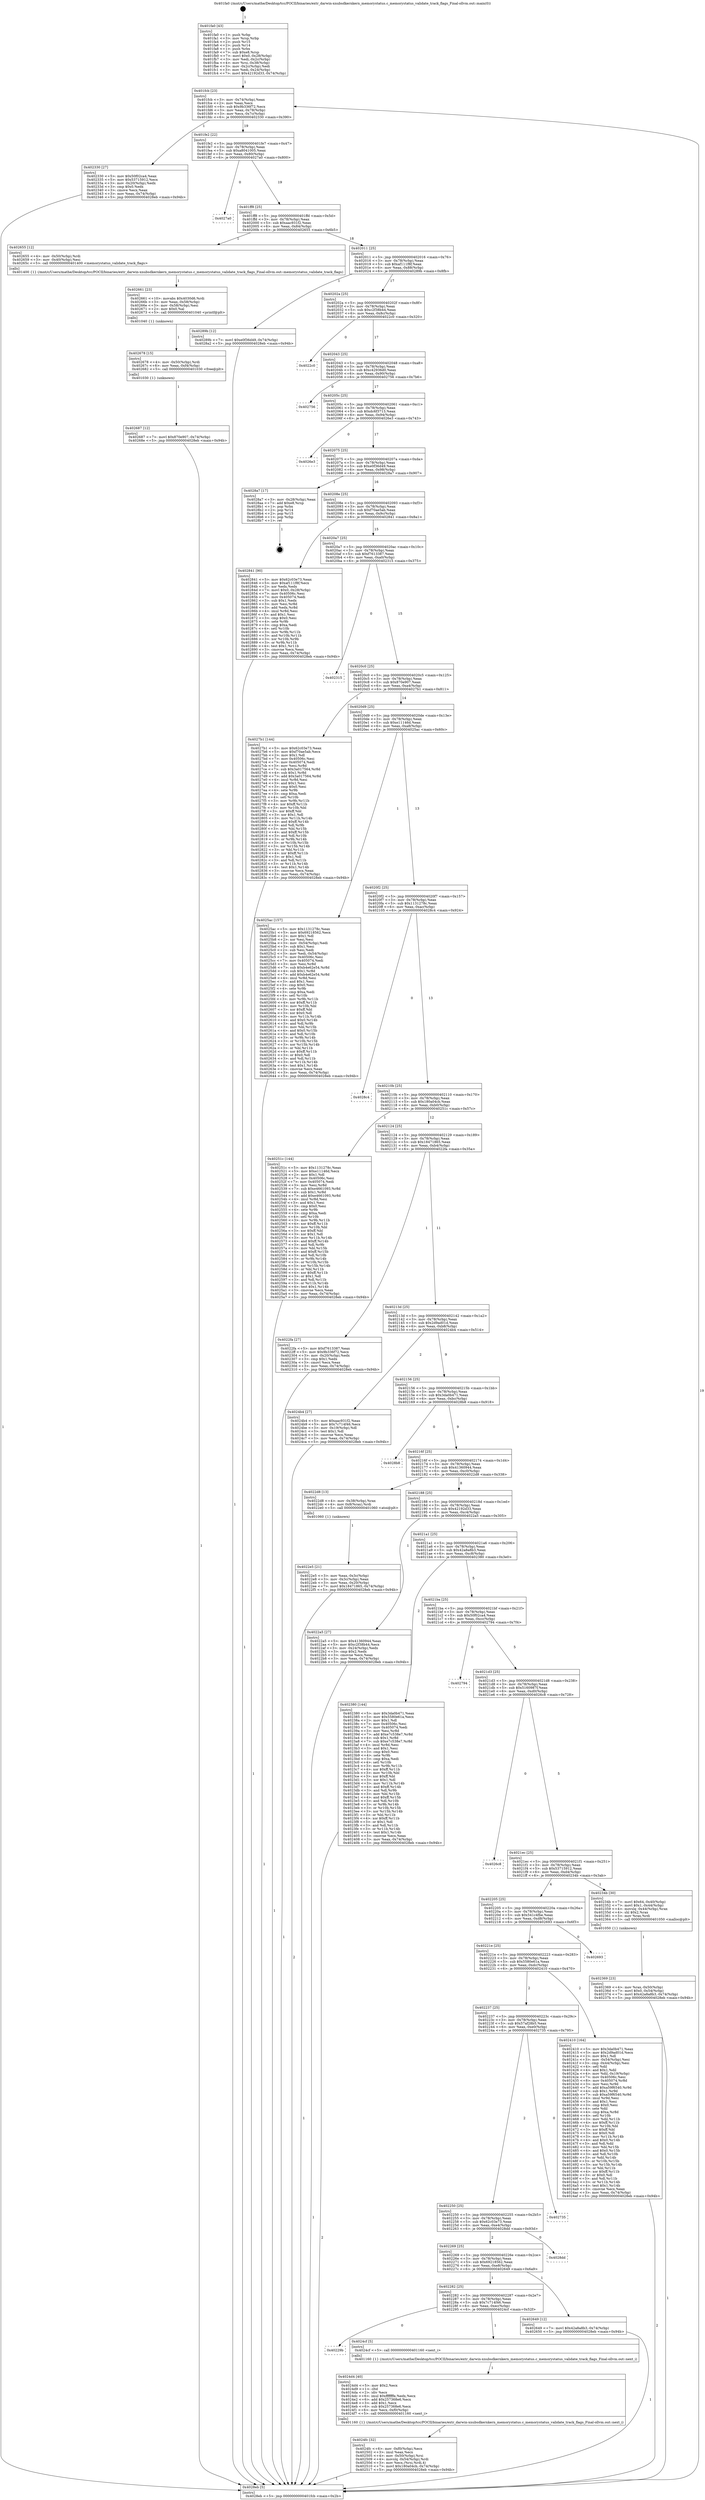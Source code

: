 digraph "0x401fa0" {
  label = "0x401fa0 (/mnt/c/Users/mathe/Desktop/tcc/POCII/binaries/extr_darwin-xnubsdkernkern_memorystatus.c_memorystatus_validate_track_flags_Final-ollvm.out::main(0))"
  labelloc = "t"
  node[shape=record]

  Entry [label="",width=0.3,height=0.3,shape=circle,fillcolor=black,style=filled]
  "0x401fcb" [label="{
     0x401fcb [23]\l
     | [instrs]\l
     &nbsp;&nbsp;0x401fcb \<+3\>: mov -0x74(%rbp),%eax\l
     &nbsp;&nbsp;0x401fce \<+2\>: mov %eax,%ecx\l
     &nbsp;&nbsp;0x401fd0 \<+6\>: sub $0x9b336f72,%ecx\l
     &nbsp;&nbsp;0x401fd6 \<+3\>: mov %eax,-0x78(%rbp)\l
     &nbsp;&nbsp;0x401fd9 \<+3\>: mov %ecx,-0x7c(%rbp)\l
     &nbsp;&nbsp;0x401fdc \<+6\>: je 0000000000402330 \<main+0x390\>\l
  }"]
  "0x402330" [label="{
     0x402330 [27]\l
     | [instrs]\l
     &nbsp;&nbsp;0x402330 \<+5\>: mov $0x50f02ca4,%eax\l
     &nbsp;&nbsp;0x402335 \<+5\>: mov $0x53715912,%ecx\l
     &nbsp;&nbsp;0x40233a \<+3\>: mov -0x20(%rbp),%edx\l
     &nbsp;&nbsp;0x40233d \<+3\>: cmp $0x0,%edx\l
     &nbsp;&nbsp;0x402340 \<+3\>: cmove %ecx,%eax\l
     &nbsp;&nbsp;0x402343 \<+3\>: mov %eax,-0x74(%rbp)\l
     &nbsp;&nbsp;0x402346 \<+5\>: jmp 00000000004028eb \<main+0x94b\>\l
  }"]
  "0x401fe2" [label="{
     0x401fe2 [22]\l
     | [instrs]\l
     &nbsp;&nbsp;0x401fe2 \<+5\>: jmp 0000000000401fe7 \<main+0x47\>\l
     &nbsp;&nbsp;0x401fe7 \<+3\>: mov -0x78(%rbp),%eax\l
     &nbsp;&nbsp;0x401fea \<+5\>: sub $0xa8041005,%eax\l
     &nbsp;&nbsp;0x401fef \<+3\>: mov %eax,-0x80(%rbp)\l
     &nbsp;&nbsp;0x401ff2 \<+6\>: je 00000000004027a0 \<main+0x800\>\l
  }"]
  Exit [label="",width=0.3,height=0.3,shape=circle,fillcolor=black,style=filled,peripheries=2]
  "0x4027a0" [label="{
     0x4027a0\l
  }", style=dashed]
  "0x401ff8" [label="{
     0x401ff8 [25]\l
     | [instrs]\l
     &nbsp;&nbsp;0x401ff8 \<+5\>: jmp 0000000000401ffd \<main+0x5d\>\l
     &nbsp;&nbsp;0x401ffd \<+3\>: mov -0x78(%rbp),%eax\l
     &nbsp;&nbsp;0x402000 \<+5\>: sub $0xaac931f2,%eax\l
     &nbsp;&nbsp;0x402005 \<+6\>: mov %eax,-0x84(%rbp)\l
     &nbsp;&nbsp;0x40200b \<+6\>: je 0000000000402655 \<main+0x6b5\>\l
  }"]
  "0x402687" [label="{
     0x402687 [12]\l
     | [instrs]\l
     &nbsp;&nbsp;0x402687 \<+7\>: movl $0x870e907,-0x74(%rbp)\l
     &nbsp;&nbsp;0x40268e \<+5\>: jmp 00000000004028eb \<main+0x94b\>\l
  }"]
  "0x402655" [label="{
     0x402655 [12]\l
     | [instrs]\l
     &nbsp;&nbsp;0x402655 \<+4\>: mov -0x50(%rbp),%rdi\l
     &nbsp;&nbsp;0x402659 \<+3\>: mov -0x40(%rbp),%esi\l
     &nbsp;&nbsp;0x40265c \<+5\>: call 0000000000401400 \<memorystatus_validate_track_flags\>\l
     | [calls]\l
     &nbsp;&nbsp;0x401400 \{1\} (/mnt/c/Users/mathe/Desktop/tcc/POCII/binaries/extr_darwin-xnubsdkernkern_memorystatus.c_memorystatus_validate_track_flags_Final-ollvm.out::memorystatus_validate_track_flags)\l
  }"]
  "0x402011" [label="{
     0x402011 [25]\l
     | [instrs]\l
     &nbsp;&nbsp;0x402011 \<+5\>: jmp 0000000000402016 \<main+0x76\>\l
     &nbsp;&nbsp;0x402016 \<+3\>: mov -0x78(%rbp),%eax\l
     &nbsp;&nbsp;0x402019 \<+5\>: sub $0xaf111f8f,%eax\l
     &nbsp;&nbsp;0x40201e \<+6\>: mov %eax,-0x88(%rbp)\l
     &nbsp;&nbsp;0x402024 \<+6\>: je 000000000040289b \<main+0x8fb\>\l
  }"]
  "0x402678" [label="{
     0x402678 [15]\l
     | [instrs]\l
     &nbsp;&nbsp;0x402678 \<+4\>: mov -0x50(%rbp),%rdi\l
     &nbsp;&nbsp;0x40267c \<+6\>: mov %eax,-0xf4(%rbp)\l
     &nbsp;&nbsp;0x402682 \<+5\>: call 0000000000401030 \<free@plt\>\l
     | [calls]\l
     &nbsp;&nbsp;0x401030 \{1\} (unknown)\l
  }"]
  "0x40289b" [label="{
     0x40289b [12]\l
     | [instrs]\l
     &nbsp;&nbsp;0x40289b \<+7\>: movl $0xe0f36d49,-0x74(%rbp)\l
     &nbsp;&nbsp;0x4028a2 \<+5\>: jmp 00000000004028eb \<main+0x94b\>\l
  }"]
  "0x40202a" [label="{
     0x40202a [25]\l
     | [instrs]\l
     &nbsp;&nbsp;0x40202a \<+5\>: jmp 000000000040202f \<main+0x8f\>\l
     &nbsp;&nbsp;0x40202f \<+3\>: mov -0x78(%rbp),%eax\l
     &nbsp;&nbsp;0x402032 \<+5\>: sub $0xc2f38b44,%eax\l
     &nbsp;&nbsp;0x402037 \<+6\>: mov %eax,-0x8c(%rbp)\l
     &nbsp;&nbsp;0x40203d \<+6\>: je 00000000004022c0 \<main+0x320\>\l
  }"]
  "0x402661" [label="{
     0x402661 [23]\l
     | [instrs]\l
     &nbsp;&nbsp;0x402661 \<+10\>: movabs $0x4030d6,%rdi\l
     &nbsp;&nbsp;0x40266b \<+3\>: mov %eax,-0x58(%rbp)\l
     &nbsp;&nbsp;0x40266e \<+3\>: mov -0x58(%rbp),%esi\l
     &nbsp;&nbsp;0x402671 \<+2\>: mov $0x0,%al\l
     &nbsp;&nbsp;0x402673 \<+5\>: call 0000000000401040 \<printf@plt\>\l
     | [calls]\l
     &nbsp;&nbsp;0x401040 \{1\} (unknown)\l
  }"]
  "0x4022c0" [label="{
     0x4022c0\l
  }", style=dashed]
  "0x402043" [label="{
     0x402043 [25]\l
     | [instrs]\l
     &nbsp;&nbsp;0x402043 \<+5\>: jmp 0000000000402048 \<main+0xa8\>\l
     &nbsp;&nbsp;0x402048 \<+3\>: mov -0x78(%rbp),%eax\l
     &nbsp;&nbsp;0x40204b \<+5\>: sub $0xc42936d0,%eax\l
     &nbsp;&nbsp;0x402050 \<+6\>: mov %eax,-0x90(%rbp)\l
     &nbsp;&nbsp;0x402056 \<+6\>: je 0000000000402756 \<main+0x7b6\>\l
  }"]
  "0x4024fc" [label="{
     0x4024fc [32]\l
     | [instrs]\l
     &nbsp;&nbsp;0x4024fc \<+6\>: mov -0xf0(%rbp),%ecx\l
     &nbsp;&nbsp;0x402502 \<+3\>: imul %eax,%ecx\l
     &nbsp;&nbsp;0x402505 \<+4\>: mov -0x50(%rbp),%rsi\l
     &nbsp;&nbsp;0x402509 \<+4\>: movslq -0x54(%rbp),%rdi\l
     &nbsp;&nbsp;0x40250d \<+3\>: mov %ecx,(%rsi,%rdi,4)\l
     &nbsp;&nbsp;0x402510 \<+7\>: movl $0x180a04cb,-0x74(%rbp)\l
     &nbsp;&nbsp;0x402517 \<+5\>: jmp 00000000004028eb \<main+0x94b\>\l
  }"]
  "0x402756" [label="{
     0x402756\l
  }", style=dashed]
  "0x40205c" [label="{
     0x40205c [25]\l
     | [instrs]\l
     &nbsp;&nbsp;0x40205c \<+5\>: jmp 0000000000402061 \<main+0xc1\>\l
     &nbsp;&nbsp;0x402061 \<+3\>: mov -0x78(%rbp),%eax\l
     &nbsp;&nbsp;0x402064 \<+5\>: sub $0xdc6f3713,%eax\l
     &nbsp;&nbsp;0x402069 \<+6\>: mov %eax,-0x94(%rbp)\l
     &nbsp;&nbsp;0x40206f \<+6\>: je 00000000004026e3 \<main+0x743\>\l
  }"]
  "0x4024d4" [label="{
     0x4024d4 [40]\l
     | [instrs]\l
     &nbsp;&nbsp;0x4024d4 \<+5\>: mov $0x2,%ecx\l
     &nbsp;&nbsp;0x4024d9 \<+1\>: cltd\l
     &nbsp;&nbsp;0x4024da \<+2\>: idiv %ecx\l
     &nbsp;&nbsp;0x4024dc \<+6\>: imul $0xfffffffe,%edx,%ecx\l
     &nbsp;&nbsp;0x4024e2 \<+6\>: add $0x257368e6,%ecx\l
     &nbsp;&nbsp;0x4024e8 \<+3\>: add $0x1,%ecx\l
     &nbsp;&nbsp;0x4024eb \<+6\>: sub $0x257368e6,%ecx\l
     &nbsp;&nbsp;0x4024f1 \<+6\>: mov %ecx,-0xf0(%rbp)\l
     &nbsp;&nbsp;0x4024f7 \<+5\>: call 0000000000401160 \<next_i\>\l
     | [calls]\l
     &nbsp;&nbsp;0x401160 \{1\} (/mnt/c/Users/mathe/Desktop/tcc/POCII/binaries/extr_darwin-xnubsdkernkern_memorystatus.c_memorystatus_validate_track_flags_Final-ollvm.out::next_i)\l
  }"]
  "0x4026e3" [label="{
     0x4026e3\l
  }", style=dashed]
  "0x402075" [label="{
     0x402075 [25]\l
     | [instrs]\l
     &nbsp;&nbsp;0x402075 \<+5\>: jmp 000000000040207a \<main+0xda\>\l
     &nbsp;&nbsp;0x40207a \<+3\>: mov -0x78(%rbp),%eax\l
     &nbsp;&nbsp;0x40207d \<+5\>: sub $0xe0f36d49,%eax\l
     &nbsp;&nbsp;0x402082 \<+6\>: mov %eax,-0x98(%rbp)\l
     &nbsp;&nbsp;0x402088 \<+6\>: je 00000000004028a7 \<main+0x907\>\l
  }"]
  "0x40229b" [label="{
     0x40229b\l
  }", style=dashed]
  "0x4028a7" [label="{
     0x4028a7 [17]\l
     | [instrs]\l
     &nbsp;&nbsp;0x4028a7 \<+3\>: mov -0x28(%rbp),%eax\l
     &nbsp;&nbsp;0x4028aa \<+7\>: add $0xe8,%rsp\l
     &nbsp;&nbsp;0x4028b1 \<+1\>: pop %rbx\l
     &nbsp;&nbsp;0x4028b2 \<+2\>: pop %r14\l
     &nbsp;&nbsp;0x4028b4 \<+2\>: pop %r15\l
     &nbsp;&nbsp;0x4028b6 \<+1\>: pop %rbp\l
     &nbsp;&nbsp;0x4028b7 \<+1\>: ret\l
  }"]
  "0x40208e" [label="{
     0x40208e [25]\l
     | [instrs]\l
     &nbsp;&nbsp;0x40208e \<+5\>: jmp 0000000000402093 \<main+0xf3\>\l
     &nbsp;&nbsp;0x402093 \<+3\>: mov -0x78(%rbp),%eax\l
     &nbsp;&nbsp;0x402096 \<+5\>: sub $0xf70ae5ab,%eax\l
     &nbsp;&nbsp;0x40209b \<+6\>: mov %eax,-0x9c(%rbp)\l
     &nbsp;&nbsp;0x4020a1 \<+6\>: je 0000000000402841 \<main+0x8a1\>\l
  }"]
  "0x4024cf" [label="{
     0x4024cf [5]\l
     | [instrs]\l
     &nbsp;&nbsp;0x4024cf \<+5\>: call 0000000000401160 \<next_i\>\l
     | [calls]\l
     &nbsp;&nbsp;0x401160 \{1\} (/mnt/c/Users/mathe/Desktop/tcc/POCII/binaries/extr_darwin-xnubsdkernkern_memorystatus.c_memorystatus_validate_track_flags_Final-ollvm.out::next_i)\l
  }"]
  "0x402841" [label="{
     0x402841 [90]\l
     | [instrs]\l
     &nbsp;&nbsp;0x402841 \<+5\>: mov $0x62c03e73,%eax\l
     &nbsp;&nbsp;0x402846 \<+5\>: mov $0xaf111f8f,%ecx\l
     &nbsp;&nbsp;0x40284b \<+2\>: xor %edx,%edx\l
     &nbsp;&nbsp;0x40284d \<+7\>: movl $0x0,-0x28(%rbp)\l
     &nbsp;&nbsp;0x402854 \<+7\>: mov 0x40506c,%esi\l
     &nbsp;&nbsp;0x40285b \<+7\>: mov 0x405074,%edi\l
     &nbsp;&nbsp;0x402862 \<+3\>: sub $0x1,%edx\l
     &nbsp;&nbsp;0x402865 \<+3\>: mov %esi,%r8d\l
     &nbsp;&nbsp;0x402868 \<+3\>: add %edx,%r8d\l
     &nbsp;&nbsp;0x40286b \<+4\>: imul %r8d,%esi\l
     &nbsp;&nbsp;0x40286f \<+3\>: and $0x1,%esi\l
     &nbsp;&nbsp;0x402872 \<+3\>: cmp $0x0,%esi\l
     &nbsp;&nbsp;0x402875 \<+4\>: sete %r9b\l
     &nbsp;&nbsp;0x402879 \<+3\>: cmp $0xa,%edi\l
     &nbsp;&nbsp;0x40287c \<+4\>: setl %r10b\l
     &nbsp;&nbsp;0x402880 \<+3\>: mov %r9b,%r11b\l
     &nbsp;&nbsp;0x402883 \<+3\>: and %r10b,%r11b\l
     &nbsp;&nbsp;0x402886 \<+3\>: xor %r10b,%r9b\l
     &nbsp;&nbsp;0x402889 \<+3\>: or %r9b,%r11b\l
     &nbsp;&nbsp;0x40288c \<+4\>: test $0x1,%r11b\l
     &nbsp;&nbsp;0x402890 \<+3\>: cmovne %ecx,%eax\l
     &nbsp;&nbsp;0x402893 \<+3\>: mov %eax,-0x74(%rbp)\l
     &nbsp;&nbsp;0x402896 \<+5\>: jmp 00000000004028eb \<main+0x94b\>\l
  }"]
  "0x4020a7" [label="{
     0x4020a7 [25]\l
     | [instrs]\l
     &nbsp;&nbsp;0x4020a7 \<+5\>: jmp 00000000004020ac \<main+0x10c\>\l
     &nbsp;&nbsp;0x4020ac \<+3\>: mov -0x78(%rbp),%eax\l
     &nbsp;&nbsp;0x4020af \<+5\>: sub $0xf7613387,%eax\l
     &nbsp;&nbsp;0x4020b4 \<+6\>: mov %eax,-0xa0(%rbp)\l
     &nbsp;&nbsp;0x4020ba \<+6\>: je 0000000000402315 \<main+0x375\>\l
  }"]
  "0x402282" [label="{
     0x402282 [25]\l
     | [instrs]\l
     &nbsp;&nbsp;0x402282 \<+5\>: jmp 0000000000402287 \<main+0x2e7\>\l
     &nbsp;&nbsp;0x402287 \<+3\>: mov -0x78(%rbp),%eax\l
     &nbsp;&nbsp;0x40228a \<+5\>: sub $0x7c714f46,%eax\l
     &nbsp;&nbsp;0x40228f \<+6\>: mov %eax,-0xec(%rbp)\l
     &nbsp;&nbsp;0x402295 \<+6\>: je 00000000004024cf \<main+0x52f\>\l
  }"]
  "0x402315" [label="{
     0x402315\l
  }", style=dashed]
  "0x4020c0" [label="{
     0x4020c0 [25]\l
     | [instrs]\l
     &nbsp;&nbsp;0x4020c0 \<+5\>: jmp 00000000004020c5 \<main+0x125\>\l
     &nbsp;&nbsp;0x4020c5 \<+3\>: mov -0x78(%rbp),%eax\l
     &nbsp;&nbsp;0x4020c8 \<+5\>: sub $0x870e907,%eax\l
     &nbsp;&nbsp;0x4020cd \<+6\>: mov %eax,-0xa4(%rbp)\l
     &nbsp;&nbsp;0x4020d3 \<+6\>: je 00000000004027b1 \<main+0x811\>\l
  }"]
  "0x402649" [label="{
     0x402649 [12]\l
     | [instrs]\l
     &nbsp;&nbsp;0x402649 \<+7\>: movl $0x42a8a8b3,-0x74(%rbp)\l
     &nbsp;&nbsp;0x402650 \<+5\>: jmp 00000000004028eb \<main+0x94b\>\l
  }"]
  "0x4027b1" [label="{
     0x4027b1 [144]\l
     | [instrs]\l
     &nbsp;&nbsp;0x4027b1 \<+5\>: mov $0x62c03e73,%eax\l
     &nbsp;&nbsp;0x4027b6 \<+5\>: mov $0xf70ae5ab,%ecx\l
     &nbsp;&nbsp;0x4027bb \<+2\>: mov $0x1,%dl\l
     &nbsp;&nbsp;0x4027bd \<+7\>: mov 0x40506c,%esi\l
     &nbsp;&nbsp;0x4027c4 \<+7\>: mov 0x405074,%edi\l
     &nbsp;&nbsp;0x4027cb \<+3\>: mov %esi,%r8d\l
     &nbsp;&nbsp;0x4027ce \<+7\>: sub $0x3a017564,%r8d\l
     &nbsp;&nbsp;0x4027d5 \<+4\>: sub $0x1,%r8d\l
     &nbsp;&nbsp;0x4027d9 \<+7\>: add $0x3a017564,%r8d\l
     &nbsp;&nbsp;0x4027e0 \<+4\>: imul %r8d,%esi\l
     &nbsp;&nbsp;0x4027e4 \<+3\>: and $0x1,%esi\l
     &nbsp;&nbsp;0x4027e7 \<+3\>: cmp $0x0,%esi\l
     &nbsp;&nbsp;0x4027ea \<+4\>: sete %r9b\l
     &nbsp;&nbsp;0x4027ee \<+3\>: cmp $0xa,%edi\l
     &nbsp;&nbsp;0x4027f1 \<+4\>: setl %r10b\l
     &nbsp;&nbsp;0x4027f5 \<+3\>: mov %r9b,%r11b\l
     &nbsp;&nbsp;0x4027f8 \<+4\>: xor $0xff,%r11b\l
     &nbsp;&nbsp;0x4027fc \<+3\>: mov %r10b,%bl\l
     &nbsp;&nbsp;0x4027ff \<+3\>: xor $0xff,%bl\l
     &nbsp;&nbsp;0x402802 \<+3\>: xor $0x1,%dl\l
     &nbsp;&nbsp;0x402805 \<+3\>: mov %r11b,%r14b\l
     &nbsp;&nbsp;0x402808 \<+4\>: and $0xff,%r14b\l
     &nbsp;&nbsp;0x40280c \<+3\>: and %dl,%r9b\l
     &nbsp;&nbsp;0x40280f \<+3\>: mov %bl,%r15b\l
     &nbsp;&nbsp;0x402812 \<+4\>: and $0xff,%r15b\l
     &nbsp;&nbsp;0x402816 \<+3\>: and %dl,%r10b\l
     &nbsp;&nbsp;0x402819 \<+3\>: or %r9b,%r14b\l
     &nbsp;&nbsp;0x40281c \<+3\>: or %r10b,%r15b\l
     &nbsp;&nbsp;0x40281f \<+3\>: xor %r15b,%r14b\l
     &nbsp;&nbsp;0x402822 \<+3\>: or %bl,%r11b\l
     &nbsp;&nbsp;0x402825 \<+4\>: xor $0xff,%r11b\l
     &nbsp;&nbsp;0x402829 \<+3\>: or $0x1,%dl\l
     &nbsp;&nbsp;0x40282c \<+3\>: and %dl,%r11b\l
     &nbsp;&nbsp;0x40282f \<+3\>: or %r11b,%r14b\l
     &nbsp;&nbsp;0x402832 \<+4\>: test $0x1,%r14b\l
     &nbsp;&nbsp;0x402836 \<+3\>: cmovne %ecx,%eax\l
     &nbsp;&nbsp;0x402839 \<+3\>: mov %eax,-0x74(%rbp)\l
     &nbsp;&nbsp;0x40283c \<+5\>: jmp 00000000004028eb \<main+0x94b\>\l
  }"]
  "0x4020d9" [label="{
     0x4020d9 [25]\l
     | [instrs]\l
     &nbsp;&nbsp;0x4020d9 \<+5\>: jmp 00000000004020de \<main+0x13e\>\l
     &nbsp;&nbsp;0x4020de \<+3\>: mov -0x78(%rbp),%eax\l
     &nbsp;&nbsp;0x4020e1 \<+5\>: sub $0xe11146d,%eax\l
     &nbsp;&nbsp;0x4020e6 \<+6\>: mov %eax,-0xa8(%rbp)\l
     &nbsp;&nbsp;0x4020ec \<+6\>: je 00000000004025ac \<main+0x60c\>\l
  }"]
  "0x402269" [label="{
     0x402269 [25]\l
     | [instrs]\l
     &nbsp;&nbsp;0x402269 \<+5\>: jmp 000000000040226e \<main+0x2ce\>\l
     &nbsp;&nbsp;0x40226e \<+3\>: mov -0x78(%rbp),%eax\l
     &nbsp;&nbsp;0x402271 \<+5\>: sub $0x69218562,%eax\l
     &nbsp;&nbsp;0x402276 \<+6\>: mov %eax,-0xe8(%rbp)\l
     &nbsp;&nbsp;0x40227c \<+6\>: je 0000000000402649 \<main+0x6a9\>\l
  }"]
  "0x4025ac" [label="{
     0x4025ac [157]\l
     | [instrs]\l
     &nbsp;&nbsp;0x4025ac \<+5\>: mov $0x1131278c,%eax\l
     &nbsp;&nbsp;0x4025b1 \<+5\>: mov $0x69218562,%ecx\l
     &nbsp;&nbsp;0x4025b6 \<+2\>: mov $0x1,%dl\l
     &nbsp;&nbsp;0x4025b8 \<+2\>: xor %esi,%esi\l
     &nbsp;&nbsp;0x4025ba \<+3\>: mov -0x54(%rbp),%edi\l
     &nbsp;&nbsp;0x4025bd \<+3\>: sub $0x1,%esi\l
     &nbsp;&nbsp;0x4025c0 \<+2\>: sub %esi,%edi\l
     &nbsp;&nbsp;0x4025c2 \<+3\>: mov %edi,-0x54(%rbp)\l
     &nbsp;&nbsp;0x4025c5 \<+7\>: mov 0x40506c,%esi\l
     &nbsp;&nbsp;0x4025cc \<+7\>: mov 0x405074,%edi\l
     &nbsp;&nbsp;0x4025d3 \<+3\>: mov %esi,%r8d\l
     &nbsp;&nbsp;0x4025d6 \<+7\>: sub $0xb4e62e54,%r8d\l
     &nbsp;&nbsp;0x4025dd \<+4\>: sub $0x1,%r8d\l
     &nbsp;&nbsp;0x4025e1 \<+7\>: add $0xb4e62e54,%r8d\l
     &nbsp;&nbsp;0x4025e8 \<+4\>: imul %r8d,%esi\l
     &nbsp;&nbsp;0x4025ec \<+3\>: and $0x1,%esi\l
     &nbsp;&nbsp;0x4025ef \<+3\>: cmp $0x0,%esi\l
     &nbsp;&nbsp;0x4025f2 \<+4\>: sete %r9b\l
     &nbsp;&nbsp;0x4025f6 \<+3\>: cmp $0xa,%edi\l
     &nbsp;&nbsp;0x4025f9 \<+4\>: setl %r10b\l
     &nbsp;&nbsp;0x4025fd \<+3\>: mov %r9b,%r11b\l
     &nbsp;&nbsp;0x402600 \<+4\>: xor $0xff,%r11b\l
     &nbsp;&nbsp;0x402604 \<+3\>: mov %r10b,%bl\l
     &nbsp;&nbsp;0x402607 \<+3\>: xor $0xff,%bl\l
     &nbsp;&nbsp;0x40260a \<+3\>: xor $0x0,%dl\l
     &nbsp;&nbsp;0x40260d \<+3\>: mov %r11b,%r14b\l
     &nbsp;&nbsp;0x402610 \<+4\>: and $0x0,%r14b\l
     &nbsp;&nbsp;0x402614 \<+3\>: and %dl,%r9b\l
     &nbsp;&nbsp;0x402617 \<+3\>: mov %bl,%r15b\l
     &nbsp;&nbsp;0x40261a \<+4\>: and $0x0,%r15b\l
     &nbsp;&nbsp;0x40261e \<+3\>: and %dl,%r10b\l
     &nbsp;&nbsp;0x402621 \<+3\>: or %r9b,%r14b\l
     &nbsp;&nbsp;0x402624 \<+3\>: or %r10b,%r15b\l
     &nbsp;&nbsp;0x402627 \<+3\>: xor %r15b,%r14b\l
     &nbsp;&nbsp;0x40262a \<+3\>: or %bl,%r11b\l
     &nbsp;&nbsp;0x40262d \<+4\>: xor $0xff,%r11b\l
     &nbsp;&nbsp;0x402631 \<+3\>: or $0x0,%dl\l
     &nbsp;&nbsp;0x402634 \<+3\>: and %dl,%r11b\l
     &nbsp;&nbsp;0x402637 \<+3\>: or %r11b,%r14b\l
     &nbsp;&nbsp;0x40263a \<+4\>: test $0x1,%r14b\l
     &nbsp;&nbsp;0x40263e \<+3\>: cmovne %ecx,%eax\l
     &nbsp;&nbsp;0x402641 \<+3\>: mov %eax,-0x74(%rbp)\l
     &nbsp;&nbsp;0x402644 \<+5\>: jmp 00000000004028eb \<main+0x94b\>\l
  }"]
  "0x4020f2" [label="{
     0x4020f2 [25]\l
     | [instrs]\l
     &nbsp;&nbsp;0x4020f2 \<+5\>: jmp 00000000004020f7 \<main+0x157\>\l
     &nbsp;&nbsp;0x4020f7 \<+3\>: mov -0x78(%rbp),%eax\l
     &nbsp;&nbsp;0x4020fa \<+5\>: sub $0x1131278c,%eax\l
     &nbsp;&nbsp;0x4020ff \<+6\>: mov %eax,-0xac(%rbp)\l
     &nbsp;&nbsp;0x402105 \<+6\>: je 00000000004028c4 \<main+0x924\>\l
  }"]
  "0x4028dd" [label="{
     0x4028dd\l
  }", style=dashed]
  "0x4028c4" [label="{
     0x4028c4\l
  }", style=dashed]
  "0x40210b" [label="{
     0x40210b [25]\l
     | [instrs]\l
     &nbsp;&nbsp;0x40210b \<+5\>: jmp 0000000000402110 \<main+0x170\>\l
     &nbsp;&nbsp;0x402110 \<+3\>: mov -0x78(%rbp),%eax\l
     &nbsp;&nbsp;0x402113 \<+5\>: sub $0x180a04cb,%eax\l
     &nbsp;&nbsp;0x402118 \<+6\>: mov %eax,-0xb0(%rbp)\l
     &nbsp;&nbsp;0x40211e \<+6\>: je 000000000040251c \<main+0x57c\>\l
  }"]
  "0x402250" [label="{
     0x402250 [25]\l
     | [instrs]\l
     &nbsp;&nbsp;0x402250 \<+5\>: jmp 0000000000402255 \<main+0x2b5\>\l
     &nbsp;&nbsp;0x402255 \<+3\>: mov -0x78(%rbp),%eax\l
     &nbsp;&nbsp;0x402258 \<+5\>: sub $0x62c03e73,%eax\l
     &nbsp;&nbsp;0x40225d \<+6\>: mov %eax,-0xe4(%rbp)\l
     &nbsp;&nbsp;0x402263 \<+6\>: je 00000000004028dd \<main+0x93d\>\l
  }"]
  "0x40251c" [label="{
     0x40251c [144]\l
     | [instrs]\l
     &nbsp;&nbsp;0x40251c \<+5\>: mov $0x1131278c,%eax\l
     &nbsp;&nbsp;0x402521 \<+5\>: mov $0xe11146d,%ecx\l
     &nbsp;&nbsp;0x402526 \<+2\>: mov $0x1,%dl\l
     &nbsp;&nbsp;0x402528 \<+7\>: mov 0x40506c,%esi\l
     &nbsp;&nbsp;0x40252f \<+7\>: mov 0x405074,%edi\l
     &nbsp;&nbsp;0x402536 \<+3\>: mov %esi,%r8d\l
     &nbsp;&nbsp;0x402539 \<+7\>: sub $0xe4661093,%r8d\l
     &nbsp;&nbsp;0x402540 \<+4\>: sub $0x1,%r8d\l
     &nbsp;&nbsp;0x402544 \<+7\>: add $0xe4661093,%r8d\l
     &nbsp;&nbsp;0x40254b \<+4\>: imul %r8d,%esi\l
     &nbsp;&nbsp;0x40254f \<+3\>: and $0x1,%esi\l
     &nbsp;&nbsp;0x402552 \<+3\>: cmp $0x0,%esi\l
     &nbsp;&nbsp;0x402555 \<+4\>: sete %r9b\l
     &nbsp;&nbsp;0x402559 \<+3\>: cmp $0xa,%edi\l
     &nbsp;&nbsp;0x40255c \<+4\>: setl %r10b\l
     &nbsp;&nbsp;0x402560 \<+3\>: mov %r9b,%r11b\l
     &nbsp;&nbsp;0x402563 \<+4\>: xor $0xff,%r11b\l
     &nbsp;&nbsp;0x402567 \<+3\>: mov %r10b,%bl\l
     &nbsp;&nbsp;0x40256a \<+3\>: xor $0xff,%bl\l
     &nbsp;&nbsp;0x40256d \<+3\>: xor $0x1,%dl\l
     &nbsp;&nbsp;0x402570 \<+3\>: mov %r11b,%r14b\l
     &nbsp;&nbsp;0x402573 \<+4\>: and $0xff,%r14b\l
     &nbsp;&nbsp;0x402577 \<+3\>: and %dl,%r9b\l
     &nbsp;&nbsp;0x40257a \<+3\>: mov %bl,%r15b\l
     &nbsp;&nbsp;0x40257d \<+4\>: and $0xff,%r15b\l
     &nbsp;&nbsp;0x402581 \<+3\>: and %dl,%r10b\l
     &nbsp;&nbsp;0x402584 \<+3\>: or %r9b,%r14b\l
     &nbsp;&nbsp;0x402587 \<+3\>: or %r10b,%r15b\l
     &nbsp;&nbsp;0x40258a \<+3\>: xor %r15b,%r14b\l
     &nbsp;&nbsp;0x40258d \<+3\>: or %bl,%r11b\l
     &nbsp;&nbsp;0x402590 \<+4\>: xor $0xff,%r11b\l
     &nbsp;&nbsp;0x402594 \<+3\>: or $0x1,%dl\l
     &nbsp;&nbsp;0x402597 \<+3\>: and %dl,%r11b\l
     &nbsp;&nbsp;0x40259a \<+3\>: or %r11b,%r14b\l
     &nbsp;&nbsp;0x40259d \<+4\>: test $0x1,%r14b\l
     &nbsp;&nbsp;0x4025a1 \<+3\>: cmovne %ecx,%eax\l
     &nbsp;&nbsp;0x4025a4 \<+3\>: mov %eax,-0x74(%rbp)\l
     &nbsp;&nbsp;0x4025a7 \<+5\>: jmp 00000000004028eb \<main+0x94b\>\l
  }"]
  "0x402124" [label="{
     0x402124 [25]\l
     | [instrs]\l
     &nbsp;&nbsp;0x402124 \<+5\>: jmp 0000000000402129 \<main+0x189\>\l
     &nbsp;&nbsp;0x402129 \<+3\>: mov -0x78(%rbp),%eax\l
     &nbsp;&nbsp;0x40212c \<+5\>: sub $0x18471865,%eax\l
     &nbsp;&nbsp;0x402131 \<+6\>: mov %eax,-0xb4(%rbp)\l
     &nbsp;&nbsp;0x402137 \<+6\>: je 00000000004022fa \<main+0x35a\>\l
  }"]
  "0x402735" [label="{
     0x402735\l
  }", style=dashed]
  "0x4022fa" [label="{
     0x4022fa [27]\l
     | [instrs]\l
     &nbsp;&nbsp;0x4022fa \<+5\>: mov $0xf7613387,%eax\l
     &nbsp;&nbsp;0x4022ff \<+5\>: mov $0x9b336f72,%ecx\l
     &nbsp;&nbsp;0x402304 \<+3\>: mov -0x20(%rbp),%edx\l
     &nbsp;&nbsp;0x402307 \<+3\>: cmp $0x1,%edx\l
     &nbsp;&nbsp;0x40230a \<+3\>: cmovl %ecx,%eax\l
     &nbsp;&nbsp;0x40230d \<+3\>: mov %eax,-0x74(%rbp)\l
     &nbsp;&nbsp;0x402310 \<+5\>: jmp 00000000004028eb \<main+0x94b\>\l
  }"]
  "0x40213d" [label="{
     0x40213d [25]\l
     | [instrs]\l
     &nbsp;&nbsp;0x40213d \<+5\>: jmp 0000000000402142 \<main+0x1a2\>\l
     &nbsp;&nbsp;0x402142 \<+3\>: mov -0x78(%rbp),%eax\l
     &nbsp;&nbsp;0x402145 \<+5\>: sub $0x2d9ad01d,%eax\l
     &nbsp;&nbsp;0x40214a \<+6\>: mov %eax,-0xb8(%rbp)\l
     &nbsp;&nbsp;0x402150 \<+6\>: je 00000000004024b4 \<main+0x514\>\l
  }"]
  "0x402237" [label="{
     0x402237 [25]\l
     | [instrs]\l
     &nbsp;&nbsp;0x402237 \<+5\>: jmp 000000000040223c \<main+0x29c\>\l
     &nbsp;&nbsp;0x40223c \<+3\>: mov -0x78(%rbp),%eax\l
     &nbsp;&nbsp;0x40223f \<+5\>: sub $0x57af28b5,%eax\l
     &nbsp;&nbsp;0x402244 \<+6\>: mov %eax,-0xe0(%rbp)\l
     &nbsp;&nbsp;0x40224a \<+6\>: je 0000000000402735 \<main+0x795\>\l
  }"]
  "0x4024b4" [label="{
     0x4024b4 [27]\l
     | [instrs]\l
     &nbsp;&nbsp;0x4024b4 \<+5\>: mov $0xaac931f2,%eax\l
     &nbsp;&nbsp;0x4024b9 \<+5\>: mov $0x7c714f46,%ecx\l
     &nbsp;&nbsp;0x4024be \<+3\>: mov -0x19(%rbp),%dl\l
     &nbsp;&nbsp;0x4024c1 \<+3\>: test $0x1,%dl\l
     &nbsp;&nbsp;0x4024c4 \<+3\>: cmovne %ecx,%eax\l
     &nbsp;&nbsp;0x4024c7 \<+3\>: mov %eax,-0x74(%rbp)\l
     &nbsp;&nbsp;0x4024ca \<+5\>: jmp 00000000004028eb \<main+0x94b\>\l
  }"]
  "0x402156" [label="{
     0x402156 [25]\l
     | [instrs]\l
     &nbsp;&nbsp;0x402156 \<+5\>: jmp 000000000040215b \<main+0x1bb\>\l
     &nbsp;&nbsp;0x40215b \<+3\>: mov -0x78(%rbp),%eax\l
     &nbsp;&nbsp;0x40215e \<+5\>: sub $0x3da0b471,%eax\l
     &nbsp;&nbsp;0x402163 \<+6\>: mov %eax,-0xbc(%rbp)\l
     &nbsp;&nbsp;0x402169 \<+6\>: je 00000000004028b8 \<main+0x918\>\l
  }"]
  "0x402410" [label="{
     0x402410 [164]\l
     | [instrs]\l
     &nbsp;&nbsp;0x402410 \<+5\>: mov $0x3da0b471,%eax\l
     &nbsp;&nbsp;0x402415 \<+5\>: mov $0x2d9ad01d,%ecx\l
     &nbsp;&nbsp;0x40241a \<+2\>: mov $0x1,%dl\l
     &nbsp;&nbsp;0x40241c \<+3\>: mov -0x54(%rbp),%esi\l
     &nbsp;&nbsp;0x40241f \<+3\>: cmp -0x44(%rbp),%esi\l
     &nbsp;&nbsp;0x402422 \<+4\>: setl %dil\l
     &nbsp;&nbsp;0x402426 \<+4\>: and $0x1,%dil\l
     &nbsp;&nbsp;0x40242a \<+4\>: mov %dil,-0x19(%rbp)\l
     &nbsp;&nbsp;0x40242e \<+7\>: mov 0x40506c,%esi\l
     &nbsp;&nbsp;0x402435 \<+8\>: mov 0x405074,%r8d\l
     &nbsp;&nbsp;0x40243d \<+3\>: mov %esi,%r9d\l
     &nbsp;&nbsp;0x402440 \<+7\>: add $0xa59f6540,%r9d\l
     &nbsp;&nbsp;0x402447 \<+4\>: sub $0x1,%r9d\l
     &nbsp;&nbsp;0x40244b \<+7\>: sub $0xa59f6540,%r9d\l
     &nbsp;&nbsp;0x402452 \<+4\>: imul %r9d,%esi\l
     &nbsp;&nbsp;0x402456 \<+3\>: and $0x1,%esi\l
     &nbsp;&nbsp;0x402459 \<+3\>: cmp $0x0,%esi\l
     &nbsp;&nbsp;0x40245c \<+4\>: sete %dil\l
     &nbsp;&nbsp;0x402460 \<+4\>: cmp $0xa,%r8d\l
     &nbsp;&nbsp;0x402464 \<+4\>: setl %r10b\l
     &nbsp;&nbsp;0x402468 \<+3\>: mov %dil,%r11b\l
     &nbsp;&nbsp;0x40246b \<+4\>: xor $0xff,%r11b\l
     &nbsp;&nbsp;0x40246f \<+3\>: mov %r10b,%bl\l
     &nbsp;&nbsp;0x402472 \<+3\>: xor $0xff,%bl\l
     &nbsp;&nbsp;0x402475 \<+3\>: xor $0x0,%dl\l
     &nbsp;&nbsp;0x402478 \<+3\>: mov %r11b,%r14b\l
     &nbsp;&nbsp;0x40247b \<+4\>: and $0x0,%r14b\l
     &nbsp;&nbsp;0x40247f \<+3\>: and %dl,%dil\l
     &nbsp;&nbsp;0x402482 \<+3\>: mov %bl,%r15b\l
     &nbsp;&nbsp;0x402485 \<+4\>: and $0x0,%r15b\l
     &nbsp;&nbsp;0x402489 \<+3\>: and %dl,%r10b\l
     &nbsp;&nbsp;0x40248c \<+3\>: or %dil,%r14b\l
     &nbsp;&nbsp;0x40248f \<+3\>: or %r10b,%r15b\l
     &nbsp;&nbsp;0x402492 \<+3\>: xor %r15b,%r14b\l
     &nbsp;&nbsp;0x402495 \<+3\>: or %bl,%r11b\l
     &nbsp;&nbsp;0x402498 \<+4\>: xor $0xff,%r11b\l
     &nbsp;&nbsp;0x40249c \<+3\>: or $0x0,%dl\l
     &nbsp;&nbsp;0x40249f \<+3\>: and %dl,%r11b\l
     &nbsp;&nbsp;0x4024a2 \<+3\>: or %r11b,%r14b\l
     &nbsp;&nbsp;0x4024a5 \<+4\>: test $0x1,%r14b\l
     &nbsp;&nbsp;0x4024a9 \<+3\>: cmovne %ecx,%eax\l
     &nbsp;&nbsp;0x4024ac \<+3\>: mov %eax,-0x74(%rbp)\l
     &nbsp;&nbsp;0x4024af \<+5\>: jmp 00000000004028eb \<main+0x94b\>\l
  }"]
  "0x4028b8" [label="{
     0x4028b8\l
  }", style=dashed]
  "0x40216f" [label="{
     0x40216f [25]\l
     | [instrs]\l
     &nbsp;&nbsp;0x40216f \<+5\>: jmp 0000000000402174 \<main+0x1d4\>\l
     &nbsp;&nbsp;0x402174 \<+3\>: mov -0x78(%rbp),%eax\l
     &nbsp;&nbsp;0x402177 \<+5\>: sub $0x41360944,%eax\l
     &nbsp;&nbsp;0x40217c \<+6\>: mov %eax,-0xc0(%rbp)\l
     &nbsp;&nbsp;0x402182 \<+6\>: je 00000000004022d8 \<main+0x338\>\l
  }"]
  "0x40221e" [label="{
     0x40221e [25]\l
     | [instrs]\l
     &nbsp;&nbsp;0x40221e \<+5\>: jmp 0000000000402223 \<main+0x283\>\l
     &nbsp;&nbsp;0x402223 \<+3\>: mov -0x78(%rbp),%eax\l
     &nbsp;&nbsp;0x402226 \<+5\>: sub $0x5580e61a,%eax\l
     &nbsp;&nbsp;0x40222b \<+6\>: mov %eax,-0xdc(%rbp)\l
     &nbsp;&nbsp;0x402231 \<+6\>: je 0000000000402410 \<main+0x470\>\l
  }"]
  "0x4022d8" [label="{
     0x4022d8 [13]\l
     | [instrs]\l
     &nbsp;&nbsp;0x4022d8 \<+4\>: mov -0x38(%rbp),%rax\l
     &nbsp;&nbsp;0x4022dc \<+4\>: mov 0x8(%rax),%rdi\l
     &nbsp;&nbsp;0x4022e0 \<+5\>: call 0000000000401060 \<atoi@plt\>\l
     | [calls]\l
     &nbsp;&nbsp;0x401060 \{1\} (unknown)\l
  }"]
  "0x402188" [label="{
     0x402188 [25]\l
     | [instrs]\l
     &nbsp;&nbsp;0x402188 \<+5\>: jmp 000000000040218d \<main+0x1ed\>\l
     &nbsp;&nbsp;0x40218d \<+3\>: mov -0x78(%rbp),%eax\l
     &nbsp;&nbsp;0x402190 \<+5\>: sub $0x42192d33,%eax\l
     &nbsp;&nbsp;0x402195 \<+6\>: mov %eax,-0xc4(%rbp)\l
     &nbsp;&nbsp;0x40219b \<+6\>: je 00000000004022a5 \<main+0x305\>\l
  }"]
  "0x402693" [label="{
     0x402693\l
  }", style=dashed]
  "0x4022a5" [label="{
     0x4022a5 [27]\l
     | [instrs]\l
     &nbsp;&nbsp;0x4022a5 \<+5\>: mov $0x41360944,%eax\l
     &nbsp;&nbsp;0x4022aa \<+5\>: mov $0xc2f38b44,%ecx\l
     &nbsp;&nbsp;0x4022af \<+3\>: mov -0x24(%rbp),%edx\l
     &nbsp;&nbsp;0x4022b2 \<+3\>: cmp $0x2,%edx\l
     &nbsp;&nbsp;0x4022b5 \<+3\>: cmovne %ecx,%eax\l
     &nbsp;&nbsp;0x4022b8 \<+3\>: mov %eax,-0x74(%rbp)\l
     &nbsp;&nbsp;0x4022bb \<+5\>: jmp 00000000004028eb \<main+0x94b\>\l
  }"]
  "0x4021a1" [label="{
     0x4021a1 [25]\l
     | [instrs]\l
     &nbsp;&nbsp;0x4021a1 \<+5\>: jmp 00000000004021a6 \<main+0x206\>\l
     &nbsp;&nbsp;0x4021a6 \<+3\>: mov -0x78(%rbp),%eax\l
     &nbsp;&nbsp;0x4021a9 \<+5\>: sub $0x42a8a8b3,%eax\l
     &nbsp;&nbsp;0x4021ae \<+6\>: mov %eax,-0xc8(%rbp)\l
     &nbsp;&nbsp;0x4021b4 \<+6\>: je 0000000000402380 \<main+0x3e0\>\l
  }"]
  "0x4028eb" [label="{
     0x4028eb [5]\l
     | [instrs]\l
     &nbsp;&nbsp;0x4028eb \<+5\>: jmp 0000000000401fcb \<main+0x2b\>\l
  }"]
  "0x401fa0" [label="{
     0x401fa0 [43]\l
     | [instrs]\l
     &nbsp;&nbsp;0x401fa0 \<+1\>: push %rbp\l
     &nbsp;&nbsp;0x401fa1 \<+3\>: mov %rsp,%rbp\l
     &nbsp;&nbsp;0x401fa4 \<+2\>: push %r15\l
     &nbsp;&nbsp;0x401fa6 \<+2\>: push %r14\l
     &nbsp;&nbsp;0x401fa8 \<+1\>: push %rbx\l
     &nbsp;&nbsp;0x401fa9 \<+7\>: sub $0xe8,%rsp\l
     &nbsp;&nbsp;0x401fb0 \<+7\>: movl $0x0,-0x28(%rbp)\l
     &nbsp;&nbsp;0x401fb7 \<+3\>: mov %edi,-0x2c(%rbp)\l
     &nbsp;&nbsp;0x401fba \<+4\>: mov %rsi,-0x38(%rbp)\l
     &nbsp;&nbsp;0x401fbe \<+3\>: mov -0x2c(%rbp),%edi\l
     &nbsp;&nbsp;0x401fc1 \<+3\>: mov %edi,-0x24(%rbp)\l
     &nbsp;&nbsp;0x401fc4 \<+7\>: movl $0x42192d33,-0x74(%rbp)\l
  }"]
  "0x4022e5" [label="{
     0x4022e5 [21]\l
     | [instrs]\l
     &nbsp;&nbsp;0x4022e5 \<+3\>: mov %eax,-0x3c(%rbp)\l
     &nbsp;&nbsp;0x4022e8 \<+3\>: mov -0x3c(%rbp),%eax\l
     &nbsp;&nbsp;0x4022eb \<+3\>: mov %eax,-0x20(%rbp)\l
     &nbsp;&nbsp;0x4022ee \<+7\>: movl $0x18471865,-0x74(%rbp)\l
     &nbsp;&nbsp;0x4022f5 \<+5\>: jmp 00000000004028eb \<main+0x94b\>\l
  }"]
  "0x402369" [label="{
     0x402369 [23]\l
     | [instrs]\l
     &nbsp;&nbsp;0x402369 \<+4\>: mov %rax,-0x50(%rbp)\l
     &nbsp;&nbsp;0x40236d \<+7\>: movl $0x0,-0x54(%rbp)\l
     &nbsp;&nbsp;0x402374 \<+7\>: movl $0x42a8a8b3,-0x74(%rbp)\l
     &nbsp;&nbsp;0x40237b \<+5\>: jmp 00000000004028eb \<main+0x94b\>\l
  }"]
  "0x402380" [label="{
     0x402380 [144]\l
     | [instrs]\l
     &nbsp;&nbsp;0x402380 \<+5\>: mov $0x3da0b471,%eax\l
     &nbsp;&nbsp;0x402385 \<+5\>: mov $0x5580e61a,%ecx\l
     &nbsp;&nbsp;0x40238a \<+2\>: mov $0x1,%dl\l
     &nbsp;&nbsp;0x40238c \<+7\>: mov 0x40506c,%esi\l
     &nbsp;&nbsp;0x402393 \<+7\>: mov 0x405074,%edi\l
     &nbsp;&nbsp;0x40239a \<+3\>: mov %esi,%r8d\l
     &nbsp;&nbsp;0x40239d \<+7\>: add $0xe7c538e7,%r8d\l
     &nbsp;&nbsp;0x4023a4 \<+4\>: sub $0x1,%r8d\l
     &nbsp;&nbsp;0x4023a8 \<+7\>: sub $0xe7c538e7,%r8d\l
     &nbsp;&nbsp;0x4023af \<+4\>: imul %r8d,%esi\l
     &nbsp;&nbsp;0x4023b3 \<+3\>: and $0x1,%esi\l
     &nbsp;&nbsp;0x4023b6 \<+3\>: cmp $0x0,%esi\l
     &nbsp;&nbsp;0x4023b9 \<+4\>: sete %r9b\l
     &nbsp;&nbsp;0x4023bd \<+3\>: cmp $0xa,%edi\l
     &nbsp;&nbsp;0x4023c0 \<+4\>: setl %r10b\l
     &nbsp;&nbsp;0x4023c4 \<+3\>: mov %r9b,%r11b\l
     &nbsp;&nbsp;0x4023c7 \<+4\>: xor $0xff,%r11b\l
     &nbsp;&nbsp;0x4023cb \<+3\>: mov %r10b,%bl\l
     &nbsp;&nbsp;0x4023ce \<+3\>: xor $0xff,%bl\l
     &nbsp;&nbsp;0x4023d1 \<+3\>: xor $0x1,%dl\l
     &nbsp;&nbsp;0x4023d4 \<+3\>: mov %r11b,%r14b\l
     &nbsp;&nbsp;0x4023d7 \<+4\>: and $0xff,%r14b\l
     &nbsp;&nbsp;0x4023db \<+3\>: and %dl,%r9b\l
     &nbsp;&nbsp;0x4023de \<+3\>: mov %bl,%r15b\l
     &nbsp;&nbsp;0x4023e1 \<+4\>: and $0xff,%r15b\l
     &nbsp;&nbsp;0x4023e5 \<+3\>: and %dl,%r10b\l
     &nbsp;&nbsp;0x4023e8 \<+3\>: or %r9b,%r14b\l
     &nbsp;&nbsp;0x4023eb \<+3\>: or %r10b,%r15b\l
     &nbsp;&nbsp;0x4023ee \<+3\>: xor %r15b,%r14b\l
     &nbsp;&nbsp;0x4023f1 \<+3\>: or %bl,%r11b\l
     &nbsp;&nbsp;0x4023f4 \<+4\>: xor $0xff,%r11b\l
     &nbsp;&nbsp;0x4023f8 \<+3\>: or $0x1,%dl\l
     &nbsp;&nbsp;0x4023fb \<+3\>: and %dl,%r11b\l
     &nbsp;&nbsp;0x4023fe \<+3\>: or %r11b,%r14b\l
     &nbsp;&nbsp;0x402401 \<+4\>: test $0x1,%r14b\l
     &nbsp;&nbsp;0x402405 \<+3\>: cmovne %ecx,%eax\l
     &nbsp;&nbsp;0x402408 \<+3\>: mov %eax,-0x74(%rbp)\l
     &nbsp;&nbsp;0x40240b \<+5\>: jmp 00000000004028eb \<main+0x94b\>\l
  }"]
  "0x4021ba" [label="{
     0x4021ba [25]\l
     | [instrs]\l
     &nbsp;&nbsp;0x4021ba \<+5\>: jmp 00000000004021bf \<main+0x21f\>\l
     &nbsp;&nbsp;0x4021bf \<+3\>: mov -0x78(%rbp),%eax\l
     &nbsp;&nbsp;0x4021c2 \<+5\>: sub $0x50f02ca4,%eax\l
     &nbsp;&nbsp;0x4021c7 \<+6\>: mov %eax,-0xcc(%rbp)\l
     &nbsp;&nbsp;0x4021cd \<+6\>: je 0000000000402794 \<main+0x7f4\>\l
  }"]
  "0x402205" [label="{
     0x402205 [25]\l
     | [instrs]\l
     &nbsp;&nbsp;0x402205 \<+5\>: jmp 000000000040220a \<main+0x26a\>\l
     &nbsp;&nbsp;0x40220a \<+3\>: mov -0x78(%rbp),%eax\l
     &nbsp;&nbsp;0x40220d \<+5\>: sub $0x541c4fbe,%eax\l
     &nbsp;&nbsp;0x402212 \<+6\>: mov %eax,-0xd8(%rbp)\l
     &nbsp;&nbsp;0x402218 \<+6\>: je 0000000000402693 \<main+0x6f3\>\l
  }"]
  "0x402794" [label="{
     0x402794\l
  }", style=dashed]
  "0x4021d3" [label="{
     0x4021d3 [25]\l
     | [instrs]\l
     &nbsp;&nbsp;0x4021d3 \<+5\>: jmp 00000000004021d8 \<main+0x238\>\l
     &nbsp;&nbsp;0x4021d8 \<+3\>: mov -0x78(%rbp),%eax\l
     &nbsp;&nbsp;0x4021db \<+5\>: sub $0x5160987f,%eax\l
     &nbsp;&nbsp;0x4021e0 \<+6\>: mov %eax,-0xd0(%rbp)\l
     &nbsp;&nbsp;0x4021e6 \<+6\>: je 00000000004026c8 \<main+0x728\>\l
  }"]
  "0x40234b" [label="{
     0x40234b [30]\l
     | [instrs]\l
     &nbsp;&nbsp;0x40234b \<+7\>: movl $0x64,-0x40(%rbp)\l
     &nbsp;&nbsp;0x402352 \<+7\>: movl $0x1,-0x44(%rbp)\l
     &nbsp;&nbsp;0x402359 \<+4\>: movslq -0x44(%rbp),%rax\l
     &nbsp;&nbsp;0x40235d \<+4\>: shl $0x2,%rax\l
     &nbsp;&nbsp;0x402361 \<+3\>: mov %rax,%rdi\l
     &nbsp;&nbsp;0x402364 \<+5\>: call 0000000000401050 \<malloc@plt\>\l
     | [calls]\l
     &nbsp;&nbsp;0x401050 \{1\} (unknown)\l
  }"]
  "0x4026c8" [label="{
     0x4026c8\l
  }", style=dashed]
  "0x4021ec" [label="{
     0x4021ec [25]\l
     | [instrs]\l
     &nbsp;&nbsp;0x4021ec \<+5\>: jmp 00000000004021f1 \<main+0x251\>\l
     &nbsp;&nbsp;0x4021f1 \<+3\>: mov -0x78(%rbp),%eax\l
     &nbsp;&nbsp;0x4021f4 \<+5\>: sub $0x53715912,%eax\l
     &nbsp;&nbsp;0x4021f9 \<+6\>: mov %eax,-0xd4(%rbp)\l
     &nbsp;&nbsp;0x4021ff \<+6\>: je 000000000040234b \<main+0x3ab\>\l
  }"]
  Entry -> "0x401fa0" [label=" 1"]
  "0x401fcb" -> "0x402330" [label=" 1"]
  "0x401fcb" -> "0x401fe2" [label=" 19"]
  "0x4028a7" -> Exit [label=" 1"]
  "0x401fe2" -> "0x4027a0" [label=" 0"]
  "0x401fe2" -> "0x401ff8" [label=" 19"]
  "0x40289b" -> "0x4028eb" [label=" 1"]
  "0x401ff8" -> "0x402655" [label=" 1"]
  "0x401ff8" -> "0x402011" [label=" 18"]
  "0x402841" -> "0x4028eb" [label=" 1"]
  "0x402011" -> "0x40289b" [label=" 1"]
  "0x402011" -> "0x40202a" [label=" 17"]
  "0x4027b1" -> "0x4028eb" [label=" 1"]
  "0x40202a" -> "0x4022c0" [label=" 0"]
  "0x40202a" -> "0x402043" [label=" 17"]
  "0x402687" -> "0x4028eb" [label=" 1"]
  "0x402043" -> "0x402756" [label=" 0"]
  "0x402043" -> "0x40205c" [label=" 17"]
  "0x402678" -> "0x402687" [label=" 1"]
  "0x40205c" -> "0x4026e3" [label=" 0"]
  "0x40205c" -> "0x402075" [label=" 17"]
  "0x402661" -> "0x402678" [label=" 1"]
  "0x402075" -> "0x4028a7" [label=" 1"]
  "0x402075" -> "0x40208e" [label=" 16"]
  "0x402655" -> "0x402661" [label=" 1"]
  "0x40208e" -> "0x402841" [label=" 1"]
  "0x40208e" -> "0x4020a7" [label=" 15"]
  "0x402649" -> "0x4028eb" [label=" 1"]
  "0x4020a7" -> "0x402315" [label=" 0"]
  "0x4020a7" -> "0x4020c0" [label=" 15"]
  "0x40251c" -> "0x4028eb" [label=" 1"]
  "0x4020c0" -> "0x4027b1" [label=" 1"]
  "0x4020c0" -> "0x4020d9" [label=" 14"]
  "0x4024fc" -> "0x4028eb" [label=" 1"]
  "0x4020d9" -> "0x4025ac" [label=" 1"]
  "0x4020d9" -> "0x4020f2" [label=" 13"]
  "0x4024cf" -> "0x4024d4" [label=" 1"]
  "0x4020f2" -> "0x4028c4" [label=" 0"]
  "0x4020f2" -> "0x40210b" [label=" 13"]
  "0x402282" -> "0x40229b" [label=" 0"]
  "0x40210b" -> "0x40251c" [label=" 1"]
  "0x40210b" -> "0x402124" [label=" 12"]
  "0x4025ac" -> "0x4028eb" [label=" 1"]
  "0x402124" -> "0x4022fa" [label=" 1"]
  "0x402124" -> "0x40213d" [label=" 11"]
  "0x402269" -> "0x402282" [label=" 1"]
  "0x40213d" -> "0x4024b4" [label=" 2"]
  "0x40213d" -> "0x402156" [label=" 9"]
  "0x4024d4" -> "0x4024fc" [label=" 1"]
  "0x402156" -> "0x4028b8" [label=" 0"]
  "0x402156" -> "0x40216f" [label=" 9"]
  "0x402250" -> "0x402269" [label=" 2"]
  "0x40216f" -> "0x4022d8" [label=" 1"]
  "0x40216f" -> "0x402188" [label=" 8"]
  "0x402282" -> "0x4024cf" [label=" 1"]
  "0x402188" -> "0x4022a5" [label=" 1"]
  "0x402188" -> "0x4021a1" [label=" 7"]
  "0x4022a5" -> "0x4028eb" [label=" 1"]
  "0x401fa0" -> "0x401fcb" [label=" 1"]
  "0x4028eb" -> "0x401fcb" [label=" 19"]
  "0x4022d8" -> "0x4022e5" [label=" 1"]
  "0x4022e5" -> "0x4028eb" [label=" 1"]
  "0x4022fa" -> "0x4028eb" [label=" 1"]
  "0x402330" -> "0x4028eb" [label=" 1"]
  "0x402237" -> "0x402250" [label=" 2"]
  "0x4021a1" -> "0x402380" [label=" 2"]
  "0x4021a1" -> "0x4021ba" [label=" 5"]
  "0x402269" -> "0x402649" [label=" 1"]
  "0x4021ba" -> "0x402794" [label=" 0"]
  "0x4021ba" -> "0x4021d3" [label=" 5"]
  "0x4024b4" -> "0x4028eb" [label=" 2"]
  "0x4021d3" -> "0x4026c8" [label=" 0"]
  "0x4021d3" -> "0x4021ec" [label=" 5"]
  "0x402410" -> "0x4028eb" [label=" 2"]
  "0x4021ec" -> "0x40234b" [label=" 1"]
  "0x4021ec" -> "0x402205" [label=" 4"]
  "0x40234b" -> "0x402369" [label=" 1"]
  "0x402369" -> "0x4028eb" [label=" 1"]
  "0x402380" -> "0x4028eb" [label=" 2"]
  "0x402237" -> "0x402735" [label=" 0"]
  "0x402205" -> "0x402693" [label=" 0"]
  "0x402205" -> "0x40221e" [label=" 4"]
  "0x402250" -> "0x4028dd" [label=" 0"]
  "0x40221e" -> "0x402410" [label=" 2"]
  "0x40221e" -> "0x402237" [label=" 2"]
}
